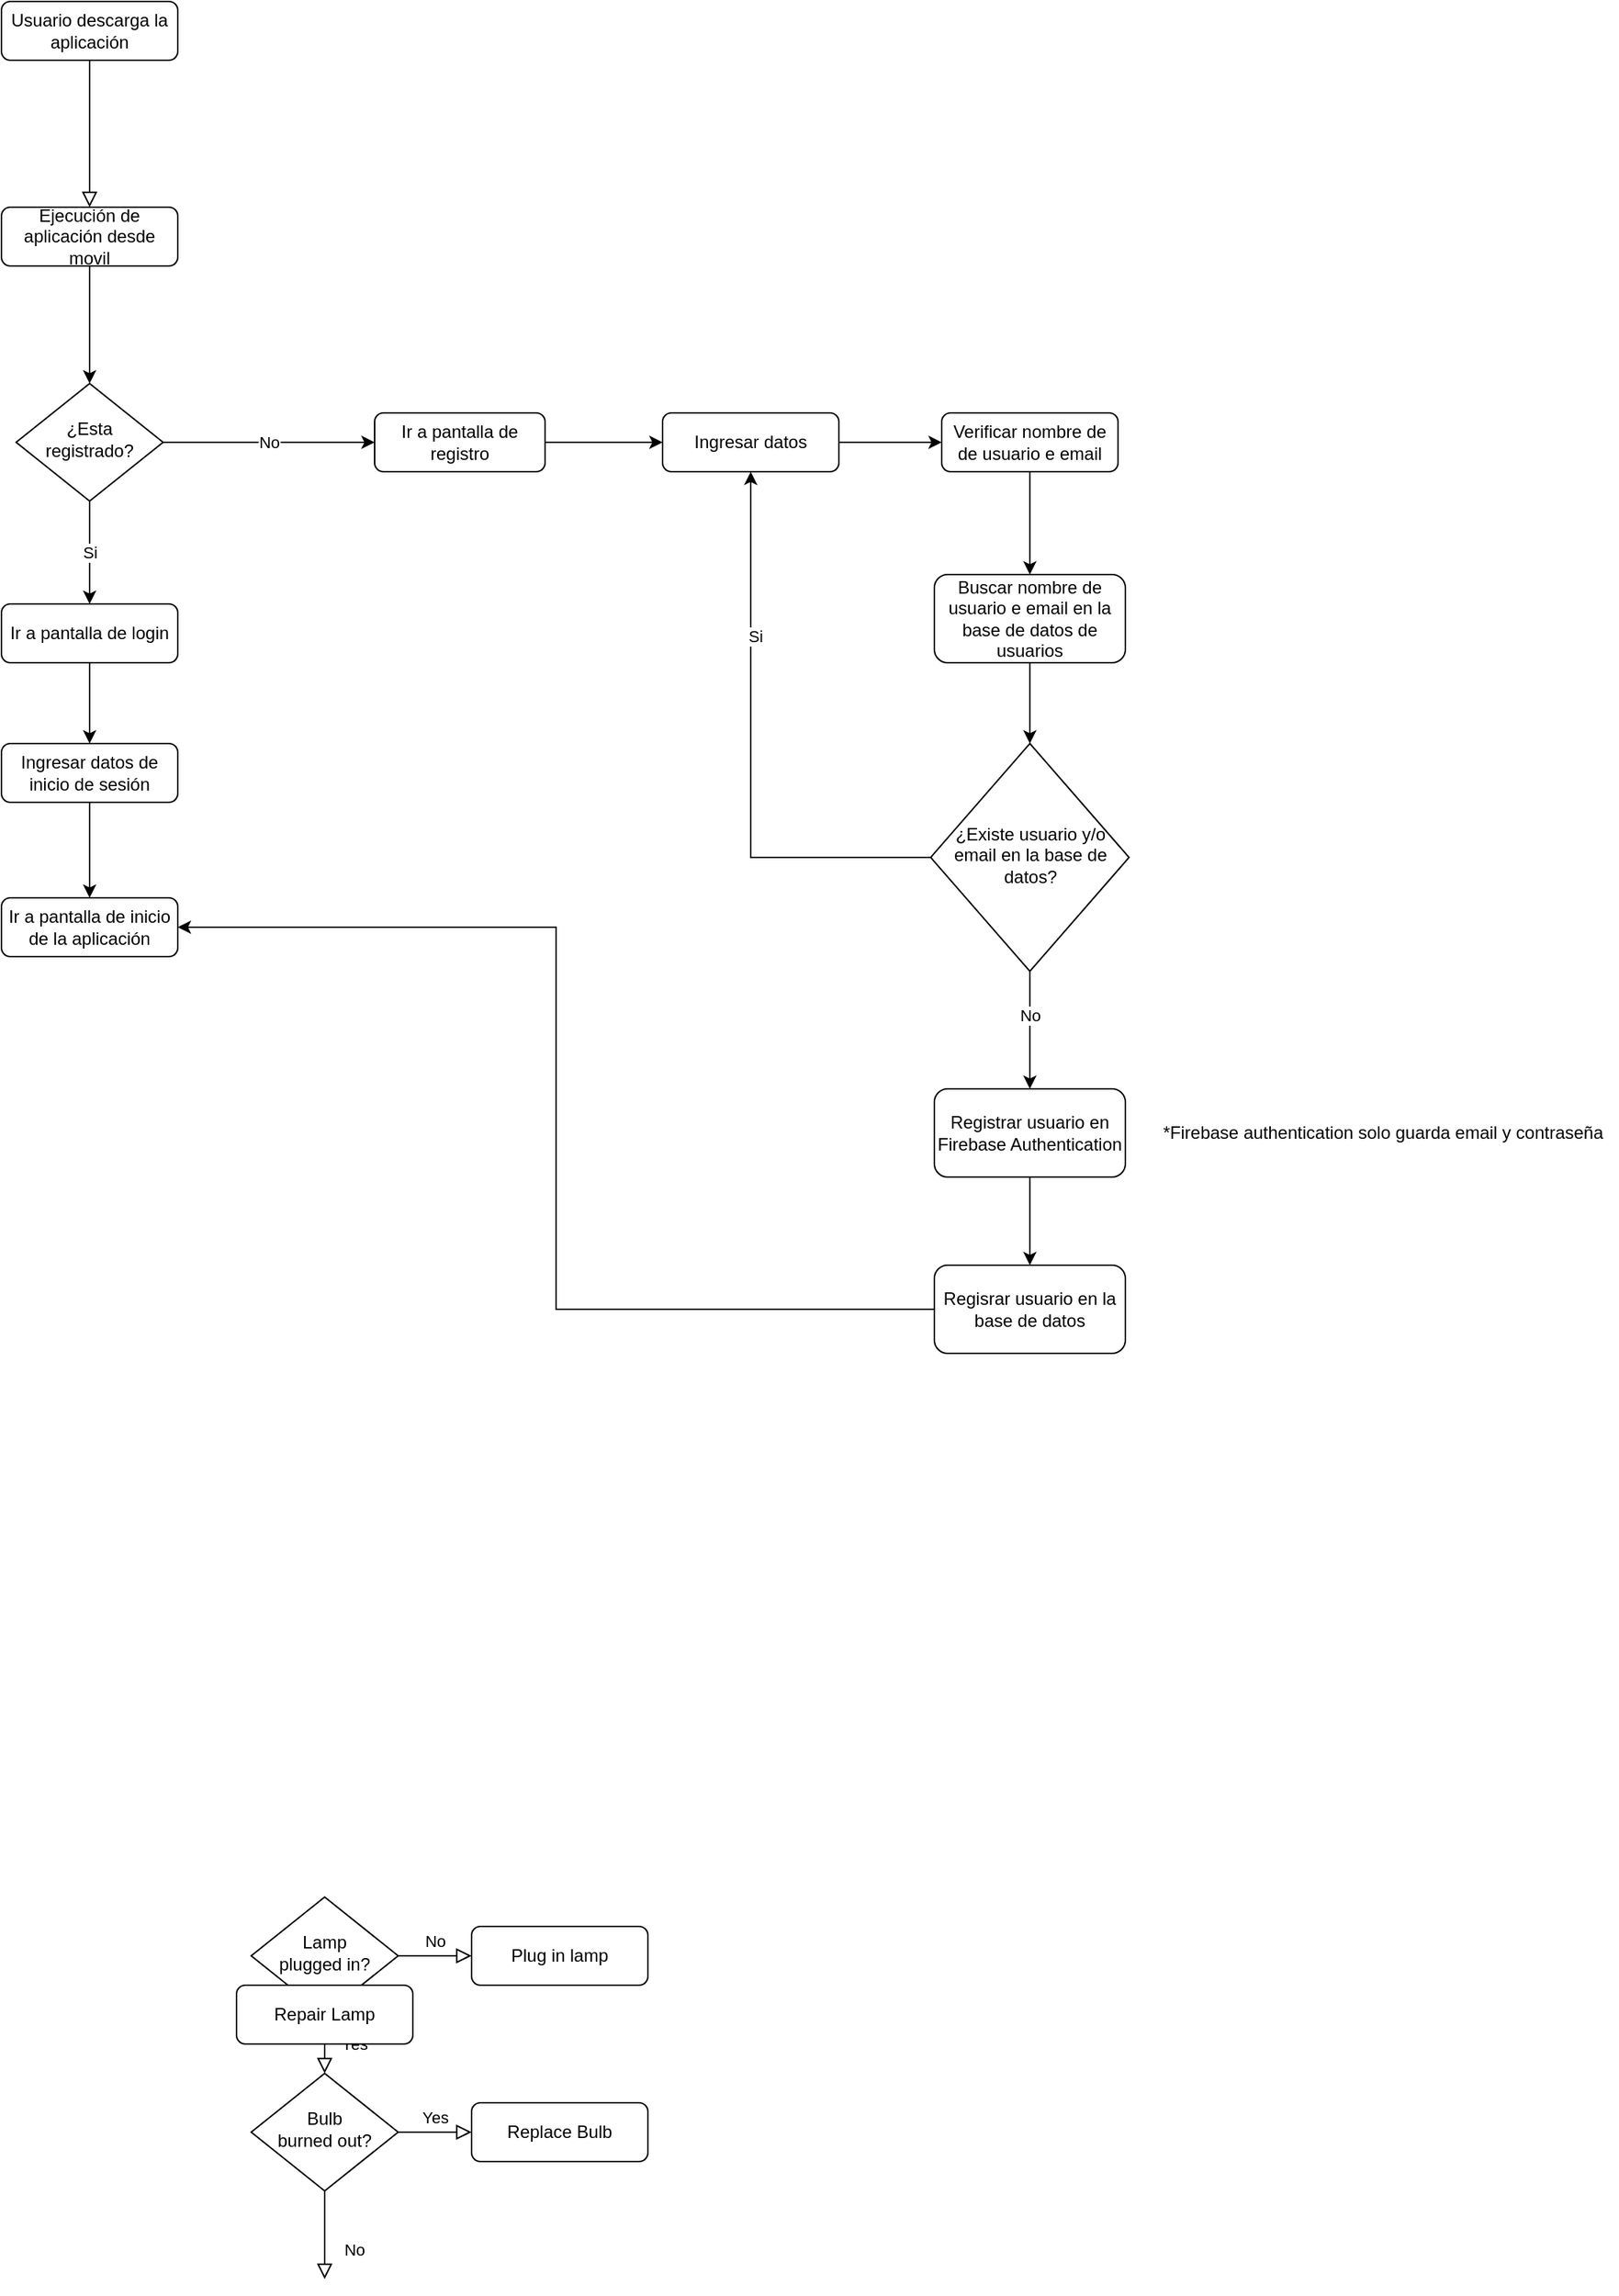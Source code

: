 <mxfile version="15.7.3" type="github">
  <diagram id="C5RBs43oDa-KdzZeNtuy" name="Page-1">
    <mxGraphModel dx="1381" dy="756" grid="1" gridSize="10" guides="1" tooltips="1" connect="1" arrows="1" fold="1" page="1" pageScale="1" pageWidth="827" pageHeight="1169" math="0" shadow="0">
      <root>
        <mxCell id="WIyWlLk6GJQsqaUBKTNV-0" />
        <mxCell id="WIyWlLk6GJQsqaUBKTNV-1" parent="WIyWlLk6GJQsqaUBKTNV-0" />
        <mxCell id="WIyWlLk6GJQsqaUBKTNV-2" value="" style="rounded=0;html=1;jettySize=auto;orthogonalLoop=1;fontSize=11;endArrow=block;endFill=0;endSize=8;strokeWidth=1;shadow=0;labelBackgroundColor=none;edgeStyle=orthogonalEdgeStyle;" parent="WIyWlLk6GJQsqaUBKTNV-1" source="WIyWlLk6GJQsqaUBKTNV-3" edge="1">
          <mxGeometry relative="1" as="geometry">
            <mxPoint x="220" y="220" as="targetPoint" />
          </mxGeometry>
        </mxCell>
        <mxCell id="WIyWlLk6GJQsqaUBKTNV-3" value="Usuario descarga la aplicación" style="rounded=1;whiteSpace=wrap;html=1;fontSize=12;glass=0;strokeWidth=1;shadow=0;" parent="WIyWlLk6GJQsqaUBKTNV-1" vertex="1">
          <mxGeometry x="160" y="80" width="120" height="40" as="geometry" />
        </mxCell>
        <mxCell id="IOjtNfFjlT_Ctr0Tbmb2-0" value="Yes" style="rounded=0;html=1;jettySize=auto;orthogonalLoop=1;fontSize=11;endArrow=block;endFill=0;endSize=8;strokeWidth=1;shadow=0;labelBackgroundColor=none;edgeStyle=orthogonalEdgeStyle;" edge="1" parent="WIyWlLk6GJQsqaUBKTNV-1" source="IOjtNfFjlT_Ctr0Tbmb2-2" target="IOjtNfFjlT_Ctr0Tbmb2-6">
          <mxGeometry y="20" relative="1" as="geometry">
            <mxPoint as="offset" />
          </mxGeometry>
        </mxCell>
        <mxCell id="IOjtNfFjlT_Ctr0Tbmb2-1" value="No" style="edgeStyle=orthogonalEdgeStyle;rounded=0;html=1;jettySize=auto;orthogonalLoop=1;fontSize=11;endArrow=block;endFill=0;endSize=8;strokeWidth=1;shadow=0;labelBackgroundColor=none;" edge="1" parent="WIyWlLk6GJQsqaUBKTNV-1" source="IOjtNfFjlT_Ctr0Tbmb2-2" target="IOjtNfFjlT_Ctr0Tbmb2-3">
          <mxGeometry y="10" relative="1" as="geometry">
            <mxPoint as="offset" />
          </mxGeometry>
        </mxCell>
        <mxCell id="IOjtNfFjlT_Ctr0Tbmb2-2" value="Lamp&lt;br&gt;plugged in?" style="rhombus;whiteSpace=wrap;html=1;shadow=0;fontFamily=Helvetica;fontSize=12;align=center;strokeWidth=1;spacing=6;spacingTop=-4;" vertex="1" parent="WIyWlLk6GJQsqaUBKTNV-1">
          <mxGeometry x="330" y="1370" width="100" height="80" as="geometry" />
        </mxCell>
        <mxCell id="IOjtNfFjlT_Ctr0Tbmb2-3" value="Plug in lamp" style="rounded=1;whiteSpace=wrap;html=1;fontSize=12;glass=0;strokeWidth=1;shadow=0;" vertex="1" parent="WIyWlLk6GJQsqaUBKTNV-1">
          <mxGeometry x="480" y="1390" width="120" height="40" as="geometry" />
        </mxCell>
        <mxCell id="IOjtNfFjlT_Ctr0Tbmb2-4" value="No" style="rounded=0;html=1;jettySize=auto;orthogonalLoop=1;fontSize=11;endArrow=block;endFill=0;endSize=8;strokeWidth=1;shadow=0;labelBackgroundColor=none;edgeStyle=orthogonalEdgeStyle;" edge="1" parent="WIyWlLk6GJQsqaUBKTNV-1" source="IOjtNfFjlT_Ctr0Tbmb2-6">
          <mxGeometry x="0.333" y="20" relative="1" as="geometry">
            <mxPoint as="offset" />
            <mxPoint x="380" y="1630" as="targetPoint" />
          </mxGeometry>
        </mxCell>
        <mxCell id="IOjtNfFjlT_Ctr0Tbmb2-5" value="Yes" style="edgeStyle=orthogonalEdgeStyle;rounded=0;html=1;jettySize=auto;orthogonalLoop=1;fontSize=11;endArrow=block;endFill=0;endSize=8;strokeWidth=1;shadow=0;labelBackgroundColor=none;" edge="1" parent="WIyWlLk6GJQsqaUBKTNV-1" source="IOjtNfFjlT_Ctr0Tbmb2-6" target="IOjtNfFjlT_Ctr0Tbmb2-8">
          <mxGeometry y="10" relative="1" as="geometry">
            <mxPoint as="offset" />
          </mxGeometry>
        </mxCell>
        <mxCell id="IOjtNfFjlT_Ctr0Tbmb2-6" value="Bulb&lt;br&gt;burned out?" style="rhombus;whiteSpace=wrap;html=1;shadow=0;fontFamily=Helvetica;fontSize=12;align=center;strokeWidth=1;spacing=6;spacingTop=-4;" vertex="1" parent="WIyWlLk6GJQsqaUBKTNV-1">
          <mxGeometry x="330" y="1490" width="100" height="80" as="geometry" />
        </mxCell>
        <mxCell id="IOjtNfFjlT_Ctr0Tbmb2-7" value="Repair Lamp" style="rounded=1;whiteSpace=wrap;html=1;fontSize=12;glass=0;strokeWidth=1;shadow=0;" vertex="1" parent="WIyWlLk6GJQsqaUBKTNV-1">
          <mxGeometry x="320" y="1430" width="120" height="40" as="geometry" />
        </mxCell>
        <mxCell id="IOjtNfFjlT_Ctr0Tbmb2-8" value="Replace Bulb" style="rounded=1;whiteSpace=wrap;html=1;fontSize=12;glass=0;strokeWidth=1;shadow=0;" vertex="1" parent="WIyWlLk6GJQsqaUBKTNV-1">
          <mxGeometry x="480" y="1510" width="120" height="40" as="geometry" />
        </mxCell>
        <mxCell id="IOjtNfFjlT_Ctr0Tbmb2-14" value="No" style="edgeStyle=orthogonalEdgeStyle;rounded=0;orthogonalLoop=1;jettySize=auto;html=1;exitX=1;exitY=0.5;exitDx=0;exitDy=0;entryX=0;entryY=0.5;entryDx=0;entryDy=0;" edge="1" parent="WIyWlLk6GJQsqaUBKTNV-1" source="IOjtNfFjlT_Ctr0Tbmb2-9" target="IOjtNfFjlT_Ctr0Tbmb2-12">
          <mxGeometry relative="1" as="geometry" />
        </mxCell>
        <mxCell id="IOjtNfFjlT_Ctr0Tbmb2-38" value="Si" style="edgeStyle=orthogonalEdgeStyle;rounded=0;orthogonalLoop=1;jettySize=auto;html=1;" edge="1" parent="WIyWlLk6GJQsqaUBKTNV-1" source="IOjtNfFjlT_Ctr0Tbmb2-9" target="IOjtNfFjlT_Ctr0Tbmb2-39">
          <mxGeometry relative="1" as="geometry">
            <mxPoint x="220" y="520" as="targetPoint" />
          </mxGeometry>
        </mxCell>
        <mxCell id="IOjtNfFjlT_Ctr0Tbmb2-9" value="¿Esta registrado?" style="rhombus;whiteSpace=wrap;html=1;shadow=0;fontFamily=Helvetica;fontSize=12;align=center;strokeWidth=1;spacing=6;spacingTop=-4;" vertex="1" parent="WIyWlLk6GJQsqaUBKTNV-1">
          <mxGeometry x="170" y="340" width="100" height="80" as="geometry" />
        </mxCell>
        <mxCell id="IOjtNfFjlT_Ctr0Tbmb2-11" style="edgeStyle=orthogonalEdgeStyle;rounded=0;orthogonalLoop=1;jettySize=auto;html=1;exitX=0.5;exitY=1;exitDx=0;exitDy=0;" edge="1" parent="WIyWlLk6GJQsqaUBKTNV-1" source="IOjtNfFjlT_Ctr0Tbmb2-10" target="IOjtNfFjlT_Ctr0Tbmb2-9">
          <mxGeometry relative="1" as="geometry" />
        </mxCell>
        <mxCell id="IOjtNfFjlT_Ctr0Tbmb2-10" value="Ejecución de aplicación desde movil&lt;br&gt;" style="rounded=1;whiteSpace=wrap;html=1;fontSize=12;glass=0;strokeWidth=1;shadow=0;" vertex="1" parent="WIyWlLk6GJQsqaUBKTNV-1">
          <mxGeometry x="160" y="220" width="120" height="40" as="geometry" />
        </mxCell>
        <mxCell id="IOjtNfFjlT_Ctr0Tbmb2-17" style="edgeStyle=orthogonalEdgeStyle;rounded=0;orthogonalLoop=1;jettySize=auto;html=1;exitX=1;exitY=0.5;exitDx=0;exitDy=0;" edge="1" parent="WIyWlLk6GJQsqaUBKTNV-1" source="IOjtNfFjlT_Ctr0Tbmb2-12" target="IOjtNfFjlT_Ctr0Tbmb2-16">
          <mxGeometry relative="1" as="geometry" />
        </mxCell>
        <mxCell id="IOjtNfFjlT_Ctr0Tbmb2-12" value="Ir a pantalla de registro&lt;br&gt;" style="rounded=1;whiteSpace=wrap;html=1;fontSize=12;glass=0;strokeWidth=1;shadow=0;" vertex="1" parent="WIyWlLk6GJQsqaUBKTNV-1">
          <mxGeometry x="414" y="360" width="116" height="40" as="geometry" />
        </mxCell>
        <mxCell id="IOjtNfFjlT_Ctr0Tbmb2-19" style="edgeStyle=orthogonalEdgeStyle;rounded=0;orthogonalLoop=1;jettySize=auto;html=1;exitX=1;exitY=0.5;exitDx=0;exitDy=0;" edge="1" parent="WIyWlLk6GJQsqaUBKTNV-1" source="IOjtNfFjlT_Ctr0Tbmb2-16" target="IOjtNfFjlT_Ctr0Tbmb2-18">
          <mxGeometry relative="1" as="geometry" />
        </mxCell>
        <mxCell id="IOjtNfFjlT_Ctr0Tbmb2-16" value="Ingresar datos&lt;br&gt;" style="rounded=1;whiteSpace=wrap;html=1;fontSize=12;glass=0;strokeWidth=1;shadow=0;" vertex="1" parent="WIyWlLk6GJQsqaUBKTNV-1">
          <mxGeometry x="610" y="360" width="120" height="40" as="geometry" />
        </mxCell>
        <mxCell id="IOjtNfFjlT_Ctr0Tbmb2-21" style="edgeStyle=orthogonalEdgeStyle;rounded=0;orthogonalLoop=1;jettySize=auto;html=1;exitX=0.5;exitY=1;exitDx=0;exitDy=0;" edge="1" parent="WIyWlLk6GJQsqaUBKTNV-1" source="IOjtNfFjlT_Ctr0Tbmb2-18" target="IOjtNfFjlT_Ctr0Tbmb2-25">
          <mxGeometry relative="1" as="geometry">
            <mxPoint x="860" y="450" as="targetPoint" />
          </mxGeometry>
        </mxCell>
        <mxCell id="IOjtNfFjlT_Ctr0Tbmb2-18" value="Verificar nombre de de usuario e email" style="rounded=1;whiteSpace=wrap;html=1;fontSize=12;glass=0;strokeWidth=1;shadow=0;" vertex="1" parent="WIyWlLk6GJQsqaUBKTNV-1">
          <mxGeometry x="800" y="360" width="120" height="40" as="geometry" />
        </mxCell>
        <mxCell id="IOjtNfFjlT_Ctr0Tbmb2-28" style="edgeStyle=orthogonalEdgeStyle;rounded=0;orthogonalLoop=1;jettySize=auto;html=1;" edge="1" parent="WIyWlLk6GJQsqaUBKTNV-1" source="IOjtNfFjlT_Ctr0Tbmb2-25" target="IOjtNfFjlT_Ctr0Tbmb2-27">
          <mxGeometry relative="1" as="geometry" />
        </mxCell>
        <mxCell id="IOjtNfFjlT_Ctr0Tbmb2-25" value="Buscar nombre de usuario e email en la base de datos de usuarios" style="rounded=1;whiteSpace=wrap;html=1;fontSize=12;glass=0;strokeWidth=1;shadow=0;" vertex="1" parent="WIyWlLk6GJQsqaUBKTNV-1">
          <mxGeometry x="795" y="470" width="130" height="60" as="geometry" />
        </mxCell>
        <mxCell id="IOjtNfFjlT_Ctr0Tbmb2-29" style="edgeStyle=orthogonalEdgeStyle;rounded=0;orthogonalLoop=1;jettySize=auto;html=1;entryX=0.5;entryY=1;entryDx=0;entryDy=0;" edge="1" parent="WIyWlLk6GJQsqaUBKTNV-1" source="IOjtNfFjlT_Ctr0Tbmb2-27" target="IOjtNfFjlT_Ctr0Tbmb2-16">
          <mxGeometry relative="1" as="geometry" />
        </mxCell>
        <mxCell id="IOjtNfFjlT_Ctr0Tbmb2-30" value="Si&lt;br&gt;" style="edgeLabel;html=1;align=center;verticalAlign=middle;resizable=0;points=[];" vertex="1" connectable="0" parent="IOjtNfFjlT_Ctr0Tbmb2-29">
          <mxGeometry x="0.422" y="-3" relative="1" as="geometry">
            <mxPoint as="offset" />
          </mxGeometry>
        </mxCell>
        <mxCell id="IOjtNfFjlT_Ctr0Tbmb2-31" style="edgeStyle=orthogonalEdgeStyle;rounded=0;orthogonalLoop=1;jettySize=auto;html=1;" edge="1" parent="WIyWlLk6GJQsqaUBKTNV-1" source="IOjtNfFjlT_Ctr0Tbmb2-27" target="IOjtNfFjlT_Ctr0Tbmb2-33">
          <mxGeometry relative="1" as="geometry">
            <mxPoint x="860" y="830" as="targetPoint" />
          </mxGeometry>
        </mxCell>
        <mxCell id="IOjtNfFjlT_Ctr0Tbmb2-32" value="No" style="edgeLabel;html=1;align=center;verticalAlign=middle;resizable=0;points=[];" vertex="1" connectable="0" parent="IOjtNfFjlT_Ctr0Tbmb2-31">
          <mxGeometry x="-0.264" relative="1" as="geometry">
            <mxPoint as="offset" />
          </mxGeometry>
        </mxCell>
        <mxCell id="IOjtNfFjlT_Ctr0Tbmb2-27" value="¿Existe usuario y/o email en la base de datos?" style="rhombus;whiteSpace=wrap;html=1;shadow=0;fontFamily=Helvetica;fontSize=12;align=center;strokeWidth=1;spacing=6;spacingTop=-4;" vertex="1" parent="WIyWlLk6GJQsqaUBKTNV-1">
          <mxGeometry x="792.5" y="585" width="135" height="155" as="geometry" />
        </mxCell>
        <mxCell id="IOjtNfFjlT_Ctr0Tbmb2-36" style="edgeStyle=orthogonalEdgeStyle;rounded=0;orthogonalLoop=1;jettySize=auto;html=1;exitX=0.5;exitY=1;exitDx=0;exitDy=0;" edge="1" parent="WIyWlLk6GJQsqaUBKTNV-1" source="IOjtNfFjlT_Ctr0Tbmb2-33" target="IOjtNfFjlT_Ctr0Tbmb2-35">
          <mxGeometry relative="1" as="geometry" />
        </mxCell>
        <mxCell id="IOjtNfFjlT_Ctr0Tbmb2-33" value="Registrar usuario en Firebase Authentication" style="rounded=1;whiteSpace=wrap;html=1;fontSize=12;glass=0;strokeWidth=1;shadow=0;" vertex="1" parent="WIyWlLk6GJQsqaUBKTNV-1">
          <mxGeometry x="795" y="820" width="130" height="60" as="geometry" />
        </mxCell>
        <mxCell id="IOjtNfFjlT_Ctr0Tbmb2-44" style="edgeStyle=orthogonalEdgeStyle;rounded=0;orthogonalLoop=1;jettySize=auto;html=1;entryX=1;entryY=0.5;entryDx=0;entryDy=0;" edge="1" parent="WIyWlLk6GJQsqaUBKTNV-1" source="IOjtNfFjlT_Ctr0Tbmb2-35" target="IOjtNfFjlT_Ctr0Tbmb2-42">
          <mxGeometry relative="1" as="geometry" />
        </mxCell>
        <mxCell id="IOjtNfFjlT_Ctr0Tbmb2-35" value="Regisrar usuario en la base de datos" style="rounded=1;whiteSpace=wrap;html=1;fontSize=12;glass=0;strokeWidth=1;shadow=0;" vertex="1" parent="WIyWlLk6GJQsqaUBKTNV-1">
          <mxGeometry x="795" y="940" width="130" height="60" as="geometry" />
        </mxCell>
        <mxCell id="IOjtNfFjlT_Ctr0Tbmb2-37" value="*Firebase authentication solo guarda email y contraseña" style="text;html=1;align=center;verticalAlign=middle;resizable=0;points=[];autosize=1;strokeColor=none;fillColor=none;" vertex="1" parent="WIyWlLk6GJQsqaUBKTNV-1">
          <mxGeometry x="940" y="840" width="320" height="20" as="geometry" />
        </mxCell>
        <mxCell id="IOjtNfFjlT_Ctr0Tbmb2-41" style="edgeStyle=orthogonalEdgeStyle;rounded=0;orthogonalLoop=1;jettySize=auto;html=1;exitX=0.5;exitY=1;exitDx=0;exitDy=0;" edge="1" parent="WIyWlLk6GJQsqaUBKTNV-1" source="IOjtNfFjlT_Ctr0Tbmb2-39" target="IOjtNfFjlT_Ctr0Tbmb2-40">
          <mxGeometry relative="1" as="geometry" />
        </mxCell>
        <mxCell id="IOjtNfFjlT_Ctr0Tbmb2-39" value="Ir a pantalla de login" style="rounded=1;whiteSpace=wrap;html=1;fontSize=12;glass=0;strokeWidth=1;shadow=0;" vertex="1" parent="WIyWlLk6GJQsqaUBKTNV-1">
          <mxGeometry x="160" y="490" width="120" height="40" as="geometry" />
        </mxCell>
        <mxCell id="IOjtNfFjlT_Ctr0Tbmb2-43" style="edgeStyle=orthogonalEdgeStyle;rounded=0;orthogonalLoop=1;jettySize=auto;html=1;" edge="1" parent="WIyWlLk6GJQsqaUBKTNV-1" source="IOjtNfFjlT_Ctr0Tbmb2-40" target="IOjtNfFjlT_Ctr0Tbmb2-42">
          <mxGeometry relative="1" as="geometry" />
        </mxCell>
        <mxCell id="IOjtNfFjlT_Ctr0Tbmb2-40" value="Ingresar datos de inicio de sesión&lt;br&gt;" style="rounded=1;whiteSpace=wrap;html=1;fontSize=12;glass=0;strokeWidth=1;shadow=0;" vertex="1" parent="WIyWlLk6GJQsqaUBKTNV-1">
          <mxGeometry x="160" y="585" width="120" height="40" as="geometry" />
        </mxCell>
        <mxCell id="IOjtNfFjlT_Ctr0Tbmb2-42" value="Ir a pantalla de inicio de la aplicación" style="rounded=1;whiteSpace=wrap;html=1;fontSize=12;glass=0;strokeWidth=1;shadow=0;" vertex="1" parent="WIyWlLk6GJQsqaUBKTNV-1">
          <mxGeometry x="160" y="690" width="120" height="40" as="geometry" />
        </mxCell>
      </root>
    </mxGraphModel>
  </diagram>
</mxfile>
